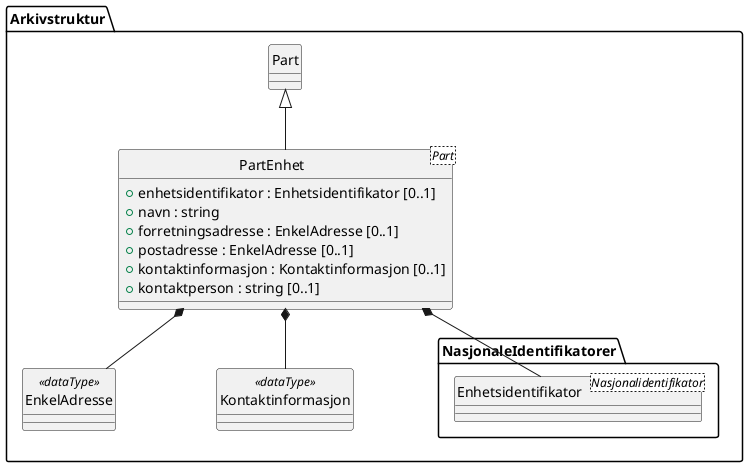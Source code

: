 @startuml
skinparam nodesep 100
hide circle
class Arkivstruktur.PartEnhet <Part> {
  +enhetsidentifikator : Enhetsidentifikator [0..1]
  +navn : string
  +forretningsadresse : EnkelAdresse [0..1]
  +postadresse : EnkelAdresse [0..1]
  +kontaktinformasjon : Kontaktinformasjon [0..1]
  +kontaktperson : string [0..1]
}
class Arkivstruktur.Part {
}
Arkivstruktur.Part <|-- Arkivstruktur.PartEnhet
class Arkivstruktur.NasjonaleIdentifikatorer.Enhetsidentifikator <Nasjonalidentifikator> {
}
Arkivstruktur.PartEnhet *-- Arkivstruktur.NasjonaleIdentifikatorer.Enhetsidentifikator
class Arkivstruktur.EnkelAdresse <<dataType>> {
}
Arkivstruktur.PartEnhet *-- Arkivstruktur.EnkelAdresse
class Arkivstruktur.Kontaktinformasjon <<dataType>> {
}
Arkivstruktur.PartEnhet *-- Arkivstruktur.Kontaktinformasjon
@enduml
